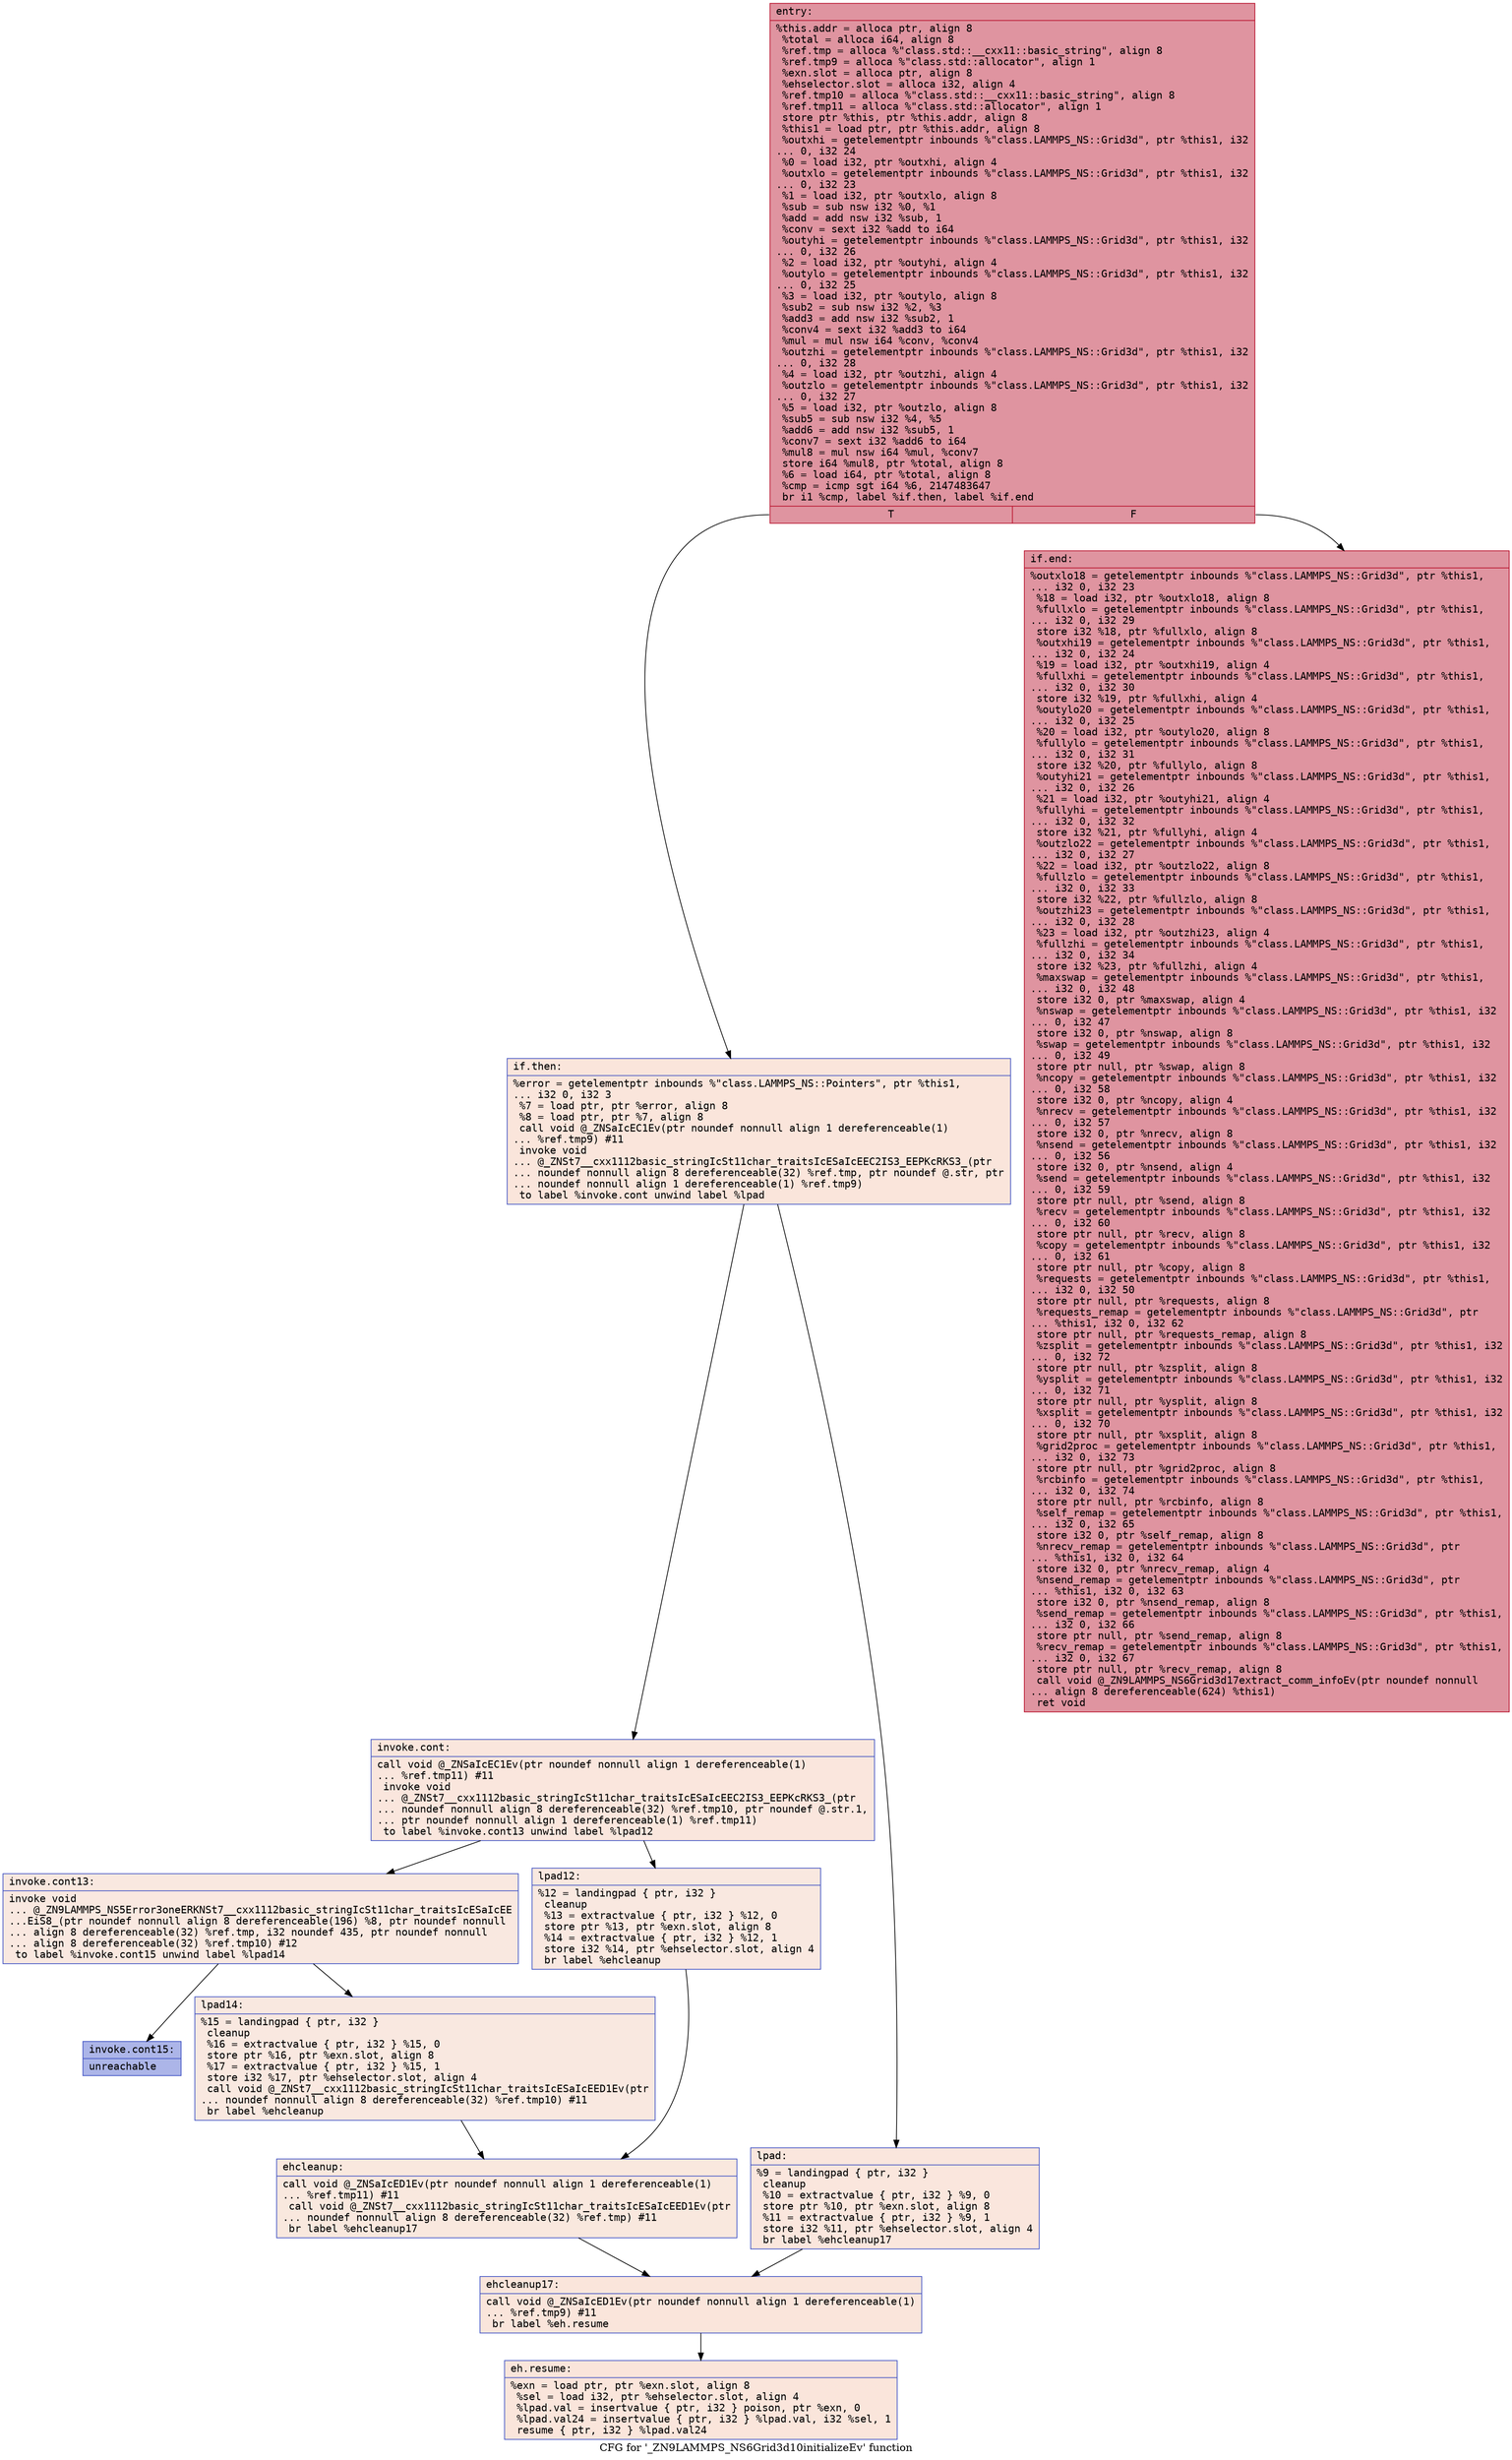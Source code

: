 digraph "CFG for '_ZN9LAMMPS_NS6Grid3d10initializeEv' function" {
	label="CFG for '_ZN9LAMMPS_NS6Grid3d10initializeEv' function";

	Node0x55fcd5f5f2d0 [shape=record,color="#b70d28ff", style=filled, fillcolor="#b70d2870" fontname="Courier",label="{entry:\l|  %this.addr = alloca ptr, align 8\l  %total = alloca i64, align 8\l  %ref.tmp = alloca %\"class.std::__cxx11::basic_string\", align 8\l  %ref.tmp9 = alloca %\"class.std::allocator\", align 1\l  %exn.slot = alloca ptr, align 8\l  %ehselector.slot = alloca i32, align 4\l  %ref.tmp10 = alloca %\"class.std::__cxx11::basic_string\", align 8\l  %ref.tmp11 = alloca %\"class.std::allocator\", align 1\l  store ptr %this, ptr %this.addr, align 8\l  %this1 = load ptr, ptr %this.addr, align 8\l  %outxhi = getelementptr inbounds %\"class.LAMMPS_NS::Grid3d\", ptr %this1, i32\l... 0, i32 24\l  %0 = load i32, ptr %outxhi, align 4\l  %outxlo = getelementptr inbounds %\"class.LAMMPS_NS::Grid3d\", ptr %this1, i32\l... 0, i32 23\l  %1 = load i32, ptr %outxlo, align 8\l  %sub = sub nsw i32 %0, %1\l  %add = add nsw i32 %sub, 1\l  %conv = sext i32 %add to i64\l  %outyhi = getelementptr inbounds %\"class.LAMMPS_NS::Grid3d\", ptr %this1, i32\l... 0, i32 26\l  %2 = load i32, ptr %outyhi, align 4\l  %outylo = getelementptr inbounds %\"class.LAMMPS_NS::Grid3d\", ptr %this1, i32\l... 0, i32 25\l  %3 = load i32, ptr %outylo, align 8\l  %sub2 = sub nsw i32 %2, %3\l  %add3 = add nsw i32 %sub2, 1\l  %conv4 = sext i32 %add3 to i64\l  %mul = mul nsw i64 %conv, %conv4\l  %outzhi = getelementptr inbounds %\"class.LAMMPS_NS::Grid3d\", ptr %this1, i32\l... 0, i32 28\l  %4 = load i32, ptr %outzhi, align 4\l  %outzlo = getelementptr inbounds %\"class.LAMMPS_NS::Grid3d\", ptr %this1, i32\l... 0, i32 27\l  %5 = load i32, ptr %outzlo, align 8\l  %sub5 = sub nsw i32 %4, %5\l  %add6 = add nsw i32 %sub5, 1\l  %conv7 = sext i32 %add6 to i64\l  %mul8 = mul nsw i64 %mul, %conv7\l  store i64 %mul8, ptr %total, align 8\l  %6 = load i64, ptr %total, align 8\l  %cmp = icmp sgt i64 %6, 2147483647\l  br i1 %cmp, label %if.then, label %if.end\l|{<s0>T|<s1>F}}"];
	Node0x55fcd5f5f2d0:s0 -> Node0x55fcd5f461d0[tooltip="entry -> if.then\nProbability 0.00%" ];
	Node0x55fcd5f5f2d0:s1 -> Node0x55fcd5f46240[tooltip="entry -> if.end\nProbability 100.00%" ];
	Node0x55fcd5f461d0 [shape=record,color="#3d50c3ff", style=filled, fillcolor="#f4c5ad70" fontname="Courier",label="{if.then:\l|  %error = getelementptr inbounds %\"class.LAMMPS_NS::Pointers\", ptr %this1,\l... i32 0, i32 3\l  %7 = load ptr, ptr %error, align 8\l  %8 = load ptr, ptr %7, align 8\l  call void @_ZNSaIcEC1Ev(ptr noundef nonnull align 1 dereferenceable(1)\l... %ref.tmp9) #11\l  invoke void\l... @_ZNSt7__cxx1112basic_stringIcSt11char_traitsIcESaIcEEC2IS3_EEPKcRKS3_(ptr\l... noundef nonnull align 8 dereferenceable(32) %ref.tmp, ptr noundef @.str, ptr\l... noundef nonnull align 1 dereferenceable(1) %ref.tmp9)\l          to label %invoke.cont unwind label %lpad\l}"];
	Node0x55fcd5f461d0 -> Node0x55fcd5f61970[tooltip="if.then -> invoke.cont\nProbability 50.00%" ];
	Node0x55fcd5f461d0 -> Node0x55fcd5f61a20[tooltip="if.then -> lpad\nProbability 50.00%" ];
	Node0x55fcd5f61970 [shape=record,color="#3d50c3ff", style=filled, fillcolor="#f3c7b170" fontname="Courier",label="{invoke.cont:\l|  call void @_ZNSaIcEC1Ev(ptr noundef nonnull align 1 dereferenceable(1)\l... %ref.tmp11) #11\l  invoke void\l... @_ZNSt7__cxx1112basic_stringIcSt11char_traitsIcESaIcEEC2IS3_EEPKcRKS3_(ptr\l... noundef nonnull align 8 dereferenceable(32) %ref.tmp10, ptr noundef @.str.1,\l... ptr noundef nonnull align 1 dereferenceable(1) %ref.tmp11)\l          to label %invoke.cont13 unwind label %lpad12\l}"];
	Node0x55fcd5f61970 -> Node0x55fcd5f61db0[tooltip="invoke.cont -> invoke.cont13\nProbability 50.00%" ];
	Node0x55fcd5f61970 -> Node0x55fcd5f61e00[tooltip="invoke.cont -> lpad12\nProbability 50.00%" ];
	Node0x55fcd5f61db0 [shape=record,color="#3d50c3ff", style=filled, fillcolor="#f1ccb870" fontname="Courier",label="{invoke.cont13:\l|  invoke void\l... @_ZN9LAMMPS_NS5Error3oneERKNSt7__cxx1112basic_stringIcSt11char_traitsIcESaIcEE\l...EiS8_(ptr noundef nonnull align 8 dereferenceable(196) %8, ptr noundef nonnull\l... align 8 dereferenceable(32) %ref.tmp, i32 noundef 435, ptr noundef nonnull\l... align 8 dereferenceable(32) %ref.tmp10) #12\l          to label %invoke.cont15 unwind label %lpad14\l}"];
	Node0x55fcd5f61db0 -> Node0x55fcd5f61d60[tooltip="invoke.cont13 -> invoke.cont15\nProbability 0.00%" ];
	Node0x55fcd5f61db0 -> Node0x55fcd5f62060[tooltip="invoke.cont13 -> lpad14\nProbability 100.00%" ];
	Node0x55fcd5f61d60 [shape=record,color="#3d50c3ff", style=filled, fillcolor="#4358cb70" fontname="Courier",label="{invoke.cont15:\l|  unreachable\l}"];
	Node0x55fcd5f61a20 [shape=record,color="#3d50c3ff", style=filled, fillcolor="#f3c7b170" fontname="Courier",label="{lpad:\l|  %9 = landingpad \{ ptr, i32 \}\l          cleanup\l  %10 = extractvalue \{ ptr, i32 \} %9, 0\l  store ptr %10, ptr %exn.slot, align 8\l  %11 = extractvalue \{ ptr, i32 \} %9, 1\l  store i32 %11, ptr %ehselector.slot, align 4\l  br label %ehcleanup17\l}"];
	Node0x55fcd5f61a20 -> Node0x55fcd5f62700[tooltip="lpad -> ehcleanup17\nProbability 100.00%" ];
	Node0x55fcd5f61e00 [shape=record,color="#3d50c3ff", style=filled, fillcolor="#f1ccb870" fontname="Courier",label="{lpad12:\l|  %12 = landingpad \{ ptr, i32 \}\l          cleanup\l  %13 = extractvalue \{ ptr, i32 \} %12, 0\l  store ptr %13, ptr %exn.slot, align 8\l  %14 = extractvalue \{ ptr, i32 \} %12, 1\l  store i32 %14, ptr %ehselector.slot, align 4\l  br label %ehcleanup\l}"];
	Node0x55fcd5f61e00 -> Node0x55fcd5f62a50[tooltip="lpad12 -> ehcleanup\nProbability 100.00%" ];
	Node0x55fcd5f62060 [shape=record,color="#3d50c3ff", style=filled, fillcolor="#f1ccb870" fontname="Courier",label="{lpad14:\l|  %15 = landingpad \{ ptr, i32 \}\l          cleanup\l  %16 = extractvalue \{ ptr, i32 \} %15, 0\l  store ptr %16, ptr %exn.slot, align 8\l  %17 = extractvalue \{ ptr, i32 \} %15, 1\l  store i32 %17, ptr %ehselector.slot, align 4\l  call void @_ZNSt7__cxx1112basic_stringIcSt11char_traitsIcESaIcEED1Ev(ptr\l... noundef nonnull align 8 dereferenceable(32) %ref.tmp10) #11\l  br label %ehcleanup\l}"];
	Node0x55fcd5f62060 -> Node0x55fcd5f62a50[tooltip="lpad14 -> ehcleanup\nProbability 100.00%" ];
	Node0x55fcd5f62a50 [shape=record,color="#3d50c3ff", style=filled, fillcolor="#f2cab570" fontname="Courier",label="{ehcleanup:\l|  call void @_ZNSaIcED1Ev(ptr noundef nonnull align 1 dereferenceable(1)\l... %ref.tmp11) #11\l  call void @_ZNSt7__cxx1112basic_stringIcSt11char_traitsIcESaIcEED1Ev(ptr\l... noundef nonnull align 8 dereferenceable(32) %ref.tmp) #11\l  br label %ehcleanup17\l}"];
	Node0x55fcd5f62a50 -> Node0x55fcd5f62700[tooltip="ehcleanup -> ehcleanup17\nProbability 100.00%" ];
	Node0x55fcd5f62700 [shape=record,color="#3d50c3ff", style=filled, fillcolor="#f4c5ad70" fontname="Courier",label="{ehcleanup17:\l|  call void @_ZNSaIcED1Ev(ptr noundef nonnull align 1 dereferenceable(1)\l... %ref.tmp9) #11\l  br label %eh.resume\l}"];
	Node0x55fcd5f62700 -> Node0x55fcd5f634b0[tooltip="ehcleanup17 -> eh.resume\nProbability 100.00%" ];
	Node0x55fcd5f46240 [shape=record,color="#b70d28ff", style=filled, fillcolor="#b70d2870" fontname="Courier",label="{if.end:\l|  %outxlo18 = getelementptr inbounds %\"class.LAMMPS_NS::Grid3d\", ptr %this1,\l... i32 0, i32 23\l  %18 = load i32, ptr %outxlo18, align 8\l  %fullxlo = getelementptr inbounds %\"class.LAMMPS_NS::Grid3d\", ptr %this1,\l... i32 0, i32 29\l  store i32 %18, ptr %fullxlo, align 8\l  %outxhi19 = getelementptr inbounds %\"class.LAMMPS_NS::Grid3d\", ptr %this1,\l... i32 0, i32 24\l  %19 = load i32, ptr %outxhi19, align 4\l  %fullxhi = getelementptr inbounds %\"class.LAMMPS_NS::Grid3d\", ptr %this1,\l... i32 0, i32 30\l  store i32 %19, ptr %fullxhi, align 4\l  %outylo20 = getelementptr inbounds %\"class.LAMMPS_NS::Grid3d\", ptr %this1,\l... i32 0, i32 25\l  %20 = load i32, ptr %outylo20, align 8\l  %fullylo = getelementptr inbounds %\"class.LAMMPS_NS::Grid3d\", ptr %this1,\l... i32 0, i32 31\l  store i32 %20, ptr %fullylo, align 8\l  %outyhi21 = getelementptr inbounds %\"class.LAMMPS_NS::Grid3d\", ptr %this1,\l... i32 0, i32 26\l  %21 = load i32, ptr %outyhi21, align 4\l  %fullyhi = getelementptr inbounds %\"class.LAMMPS_NS::Grid3d\", ptr %this1,\l... i32 0, i32 32\l  store i32 %21, ptr %fullyhi, align 4\l  %outzlo22 = getelementptr inbounds %\"class.LAMMPS_NS::Grid3d\", ptr %this1,\l... i32 0, i32 27\l  %22 = load i32, ptr %outzlo22, align 8\l  %fullzlo = getelementptr inbounds %\"class.LAMMPS_NS::Grid3d\", ptr %this1,\l... i32 0, i32 33\l  store i32 %22, ptr %fullzlo, align 8\l  %outzhi23 = getelementptr inbounds %\"class.LAMMPS_NS::Grid3d\", ptr %this1,\l... i32 0, i32 28\l  %23 = load i32, ptr %outzhi23, align 4\l  %fullzhi = getelementptr inbounds %\"class.LAMMPS_NS::Grid3d\", ptr %this1,\l... i32 0, i32 34\l  store i32 %23, ptr %fullzhi, align 4\l  %maxswap = getelementptr inbounds %\"class.LAMMPS_NS::Grid3d\", ptr %this1,\l... i32 0, i32 48\l  store i32 0, ptr %maxswap, align 4\l  %nswap = getelementptr inbounds %\"class.LAMMPS_NS::Grid3d\", ptr %this1, i32\l... 0, i32 47\l  store i32 0, ptr %nswap, align 8\l  %swap = getelementptr inbounds %\"class.LAMMPS_NS::Grid3d\", ptr %this1, i32\l... 0, i32 49\l  store ptr null, ptr %swap, align 8\l  %ncopy = getelementptr inbounds %\"class.LAMMPS_NS::Grid3d\", ptr %this1, i32\l... 0, i32 58\l  store i32 0, ptr %ncopy, align 4\l  %nrecv = getelementptr inbounds %\"class.LAMMPS_NS::Grid3d\", ptr %this1, i32\l... 0, i32 57\l  store i32 0, ptr %nrecv, align 8\l  %nsend = getelementptr inbounds %\"class.LAMMPS_NS::Grid3d\", ptr %this1, i32\l... 0, i32 56\l  store i32 0, ptr %nsend, align 4\l  %send = getelementptr inbounds %\"class.LAMMPS_NS::Grid3d\", ptr %this1, i32\l... 0, i32 59\l  store ptr null, ptr %send, align 8\l  %recv = getelementptr inbounds %\"class.LAMMPS_NS::Grid3d\", ptr %this1, i32\l... 0, i32 60\l  store ptr null, ptr %recv, align 8\l  %copy = getelementptr inbounds %\"class.LAMMPS_NS::Grid3d\", ptr %this1, i32\l... 0, i32 61\l  store ptr null, ptr %copy, align 8\l  %requests = getelementptr inbounds %\"class.LAMMPS_NS::Grid3d\", ptr %this1,\l... i32 0, i32 50\l  store ptr null, ptr %requests, align 8\l  %requests_remap = getelementptr inbounds %\"class.LAMMPS_NS::Grid3d\", ptr\l... %this1, i32 0, i32 62\l  store ptr null, ptr %requests_remap, align 8\l  %zsplit = getelementptr inbounds %\"class.LAMMPS_NS::Grid3d\", ptr %this1, i32\l... 0, i32 72\l  store ptr null, ptr %zsplit, align 8\l  %ysplit = getelementptr inbounds %\"class.LAMMPS_NS::Grid3d\", ptr %this1, i32\l... 0, i32 71\l  store ptr null, ptr %ysplit, align 8\l  %xsplit = getelementptr inbounds %\"class.LAMMPS_NS::Grid3d\", ptr %this1, i32\l... 0, i32 70\l  store ptr null, ptr %xsplit, align 8\l  %grid2proc = getelementptr inbounds %\"class.LAMMPS_NS::Grid3d\", ptr %this1,\l... i32 0, i32 73\l  store ptr null, ptr %grid2proc, align 8\l  %rcbinfo = getelementptr inbounds %\"class.LAMMPS_NS::Grid3d\", ptr %this1,\l... i32 0, i32 74\l  store ptr null, ptr %rcbinfo, align 8\l  %self_remap = getelementptr inbounds %\"class.LAMMPS_NS::Grid3d\", ptr %this1,\l... i32 0, i32 65\l  store i32 0, ptr %self_remap, align 8\l  %nrecv_remap = getelementptr inbounds %\"class.LAMMPS_NS::Grid3d\", ptr\l... %this1, i32 0, i32 64\l  store i32 0, ptr %nrecv_remap, align 4\l  %nsend_remap = getelementptr inbounds %\"class.LAMMPS_NS::Grid3d\", ptr\l... %this1, i32 0, i32 63\l  store i32 0, ptr %nsend_remap, align 8\l  %send_remap = getelementptr inbounds %\"class.LAMMPS_NS::Grid3d\", ptr %this1,\l... i32 0, i32 66\l  store ptr null, ptr %send_remap, align 8\l  %recv_remap = getelementptr inbounds %\"class.LAMMPS_NS::Grid3d\", ptr %this1,\l... i32 0, i32 67\l  store ptr null, ptr %recv_remap, align 8\l  call void @_ZN9LAMMPS_NS6Grid3d17extract_comm_infoEv(ptr noundef nonnull\l... align 8 dereferenceable(624) %this1)\l  ret void\l}"];
	Node0x55fcd5f634b0 [shape=record,color="#3d50c3ff", style=filled, fillcolor="#f4c5ad70" fontname="Courier",label="{eh.resume:\l|  %exn = load ptr, ptr %exn.slot, align 8\l  %sel = load i32, ptr %ehselector.slot, align 4\l  %lpad.val = insertvalue \{ ptr, i32 \} poison, ptr %exn, 0\l  %lpad.val24 = insertvalue \{ ptr, i32 \} %lpad.val, i32 %sel, 1\l  resume \{ ptr, i32 \} %lpad.val24\l}"];
}
